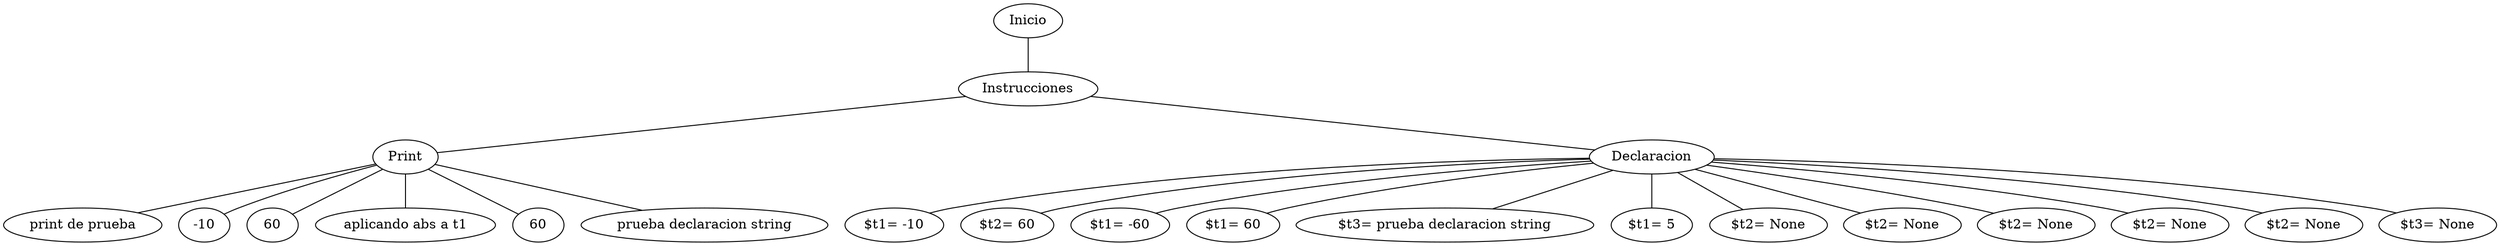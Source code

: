 graph "" {n000 ;
n000 [label="Inicio"] ;
n000 -- n001;
n001 [label="Instrucciones"] ;
n001 -- n002;
n002 [label="Print"] ;
n001 -- n003;
n003 [label="Declaracion"] ;
n002 -- n004;
n004 [label="print de prueba"] ;
n003 -- n005;
n005 [label="$t1= -10"] ;
n003 -- n006;
n006 [label="$t2= 60"] ;
n002 -- n007;
n007 [label="-10"] ;
n002 -- n008;
n008 [label="60"] ;
n003 -- n009;
n009 [label="$t1= -60"] ;
n003 -- n0010;
n0010 [label="$t1= 60"] ;
n002 -- n0011;
n0011 [label="aplicando abs a t1"] ;
n002 -- n0012;
n0012 [label="60"] ;
n003 -- n0013;
n0013 [label="$t3= prueba declaracion string"] ;
n002 -- n0014;
n0014 [label="prueba declaracion string"] ;
n003 -- n0015;
n0015 [label="$t1= 5"] ;
n003 -- n0016;
n0016 [label="$t2= None"] ;
n003 -- n0017;
n0017 [label="$t2= None"] ;
n003 -- n0018;
n0018 [label="$t2= None"] ;
n003 -- n0019;
n0019 [label="$t2= None"] ;
n003 -- n0020;
n0020 [label="$t2= None"] ;
n003 -- n0021;
n0021 [label="$t3= None"] ;
}